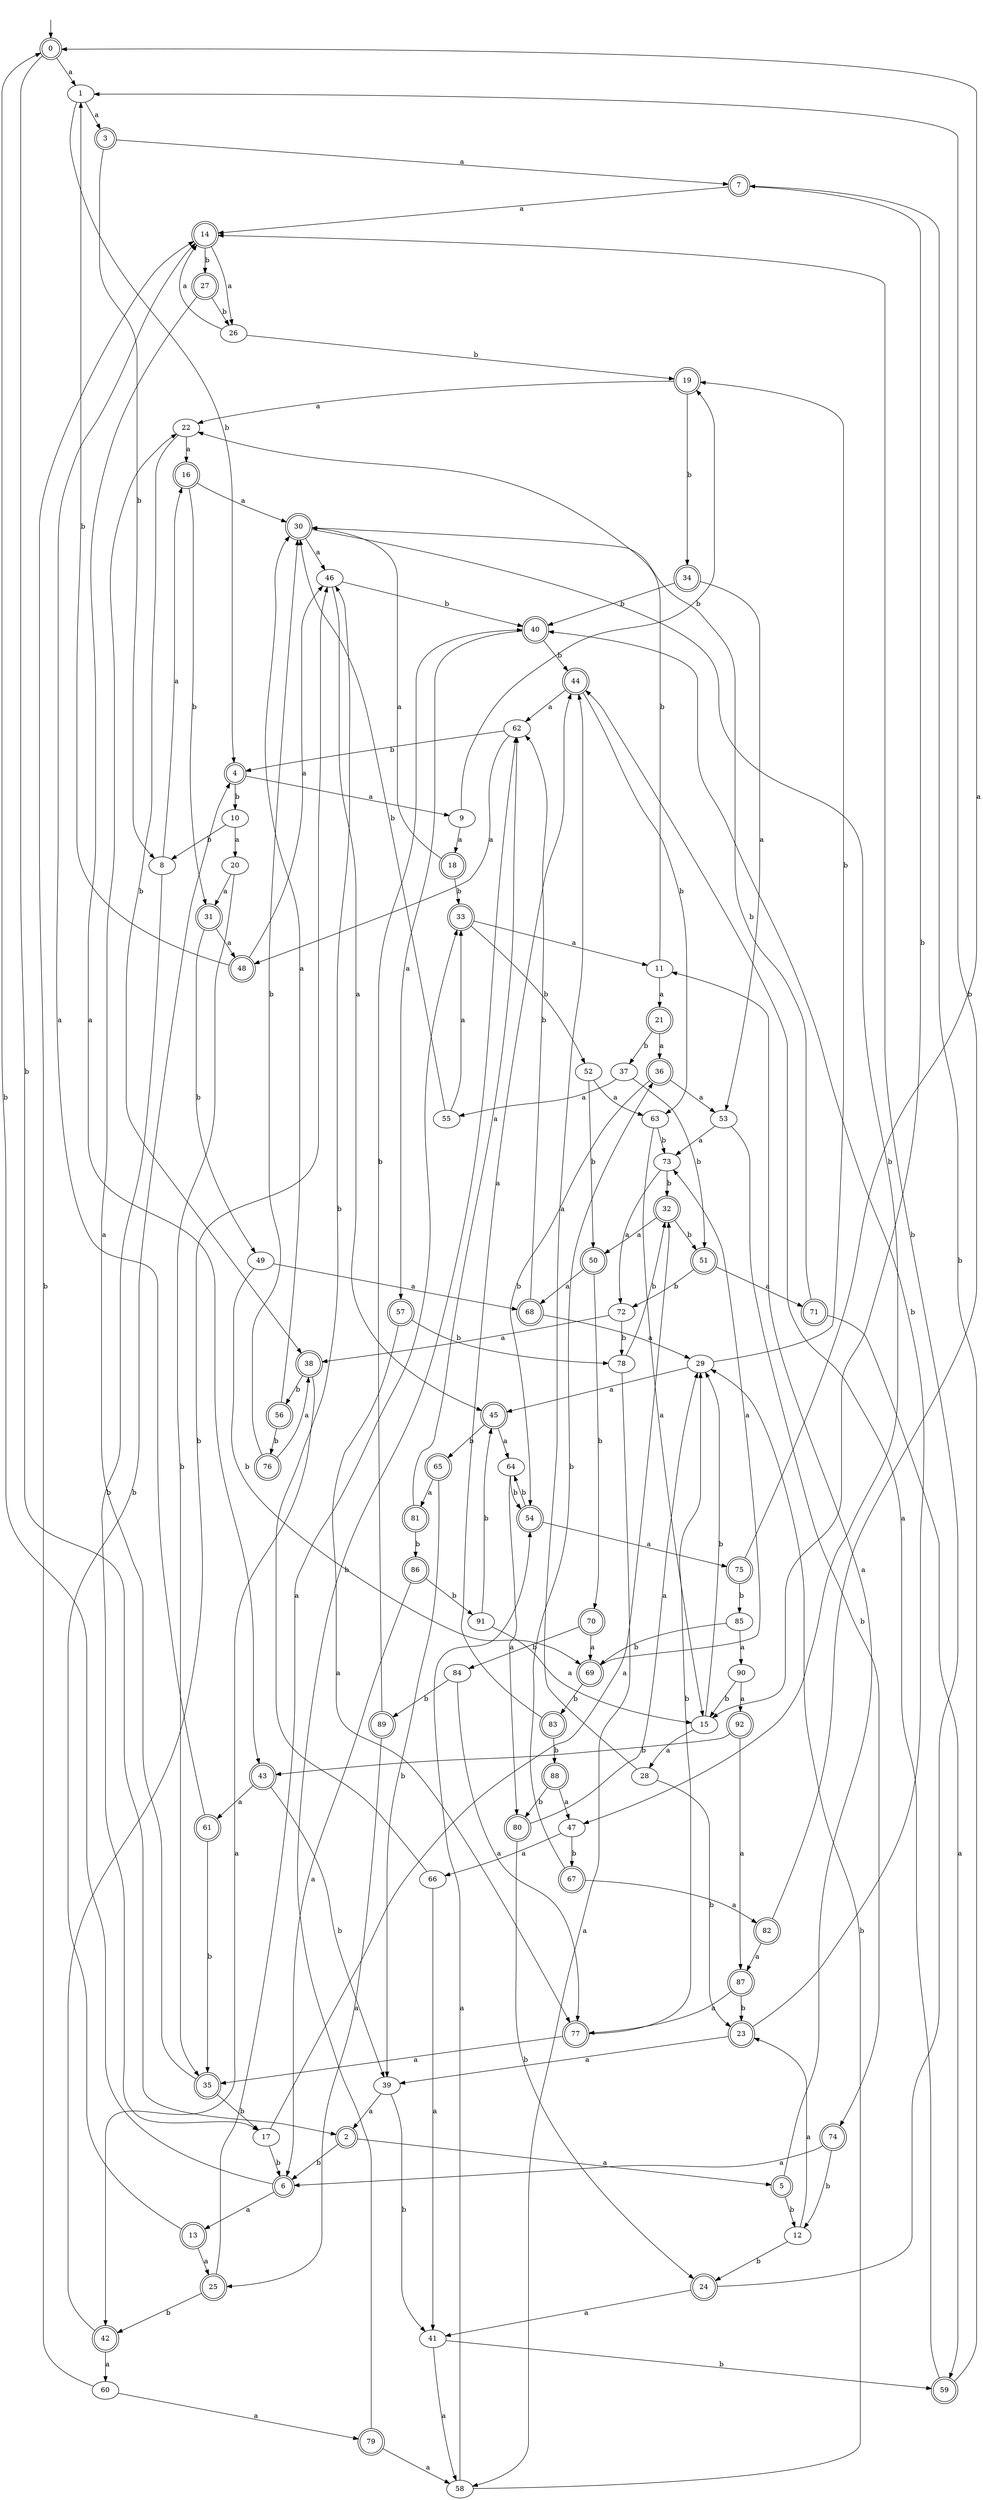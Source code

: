 digraph RandomDFA {
  __start0 [label="", shape=none];
  __start0 -> 0 [label=""];
  0 [shape=circle] [shape=doublecircle]
  0 -> 1 [label="a"]
  0 -> 2 [label="b"]
  1
  1 -> 3 [label="a"]
  1 -> 4 [label="b"]
  2 [shape=doublecircle]
  2 -> 5 [label="a"]
  2 -> 6 [label="b"]
  3 [shape=doublecircle]
  3 -> 7 [label="a"]
  3 -> 8 [label="b"]
  4 [shape=doublecircle]
  4 -> 9 [label="a"]
  4 -> 10 [label="b"]
  5 [shape=doublecircle]
  5 -> 11 [label="a"]
  5 -> 12 [label="b"]
  6 [shape=doublecircle]
  6 -> 13 [label="a"]
  6 -> 0 [label="b"]
  7 [shape=doublecircle]
  7 -> 14 [label="a"]
  7 -> 15 [label="b"]
  8
  8 -> 16 [label="a"]
  8 -> 17 [label="b"]
  9
  9 -> 18 [label="a"]
  9 -> 19 [label="b"]
  10
  10 -> 20 [label="a"]
  10 -> 8 [label="b"]
  11
  11 -> 21 [label="a"]
  11 -> 22 [label="b"]
  12
  12 -> 23 [label="a"]
  12 -> 24 [label="b"]
  13 [shape=doublecircle]
  13 -> 25 [label="a"]
  13 -> 4 [label="b"]
  14 [shape=doublecircle]
  14 -> 26 [label="a"]
  14 -> 27 [label="b"]
  15
  15 -> 28 [label="a"]
  15 -> 29 [label="b"]
  16 [shape=doublecircle]
  16 -> 30 [label="a"]
  16 -> 31 [label="b"]
  17
  17 -> 32 [label="a"]
  17 -> 6 [label="b"]
  18 [shape=doublecircle]
  18 -> 30 [label="a"]
  18 -> 33 [label="b"]
  19 [shape=doublecircle]
  19 -> 22 [label="a"]
  19 -> 34 [label="b"]
  20
  20 -> 31 [label="a"]
  20 -> 35 [label="b"]
  21 [shape=doublecircle]
  21 -> 36 [label="a"]
  21 -> 37 [label="b"]
  22
  22 -> 16 [label="a"]
  22 -> 38 [label="b"]
  23 [shape=doublecircle]
  23 -> 39 [label="a"]
  23 -> 40 [label="b"]
  24 [shape=doublecircle]
  24 -> 41 [label="a"]
  24 -> 14 [label="b"]
  25 [shape=doublecircle]
  25 -> 33 [label="a"]
  25 -> 42 [label="b"]
  26
  26 -> 14 [label="a"]
  26 -> 19 [label="b"]
  27 [shape=doublecircle]
  27 -> 43 [label="a"]
  27 -> 26 [label="b"]
  28
  28 -> 44 [label="a"]
  28 -> 23 [label="b"]
  29
  29 -> 45 [label="a"]
  29 -> 19 [label="b"]
  30 [shape=doublecircle]
  30 -> 46 [label="a"]
  30 -> 47 [label="b"]
  31 [shape=doublecircle]
  31 -> 48 [label="a"]
  31 -> 49 [label="b"]
  32 [shape=doublecircle]
  32 -> 50 [label="a"]
  32 -> 51 [label="b"]
  33 [shape=doublecircle]
  33 -> 11 [label="a"]
  33 -> 52 [label="b"]
  34 [shape=doublecircle]
  34 -> 53 [label="a"]
  34 -> 40 [label="b"]
  35 [shape=doublecircle]
  35 -> 22 [label="a"]
  35 -> 17 [label="b"]
  36 [shape=doublecircle]
  36 -> 53 [label="a"]
  36 -> 54 [label="b"]
  37
  37 -> 55 [label="a"]
  37 -> 51 [label="b"]
  38 [shape=doublecircle]
  38 -> 42 [label="a"]
  38 -> 56 [label="b"]
  39
  39 -> 2 [label="a"]
  39 -> 41 [label="b"]
  40 [shape=doublecircle]
  40 -> 57 [label="a"]
  40 -> 44 [label="b"]
  41
  41 -> 58 [label="a"]
  41 -> 59 [label="b"]
  42 [shape=doublecircle]
  42 -> 60 [label="a"]
  42 -> 46 [label="b"]
  43 [shape=doublecircle]
  43 -> 61 [label="a"]
  43 -> 39 [label="b"]
  44 [shape=doublecircle]
  44 -> 62 [label="a"]
  44 -> 63 [label="b"]
  45 [shape=doublecircle]
  45 -> 64 [label="a"]
  45 -> 65 [label="b"]
  46
  46 -> 45 [label="a"]
  46 -> 40 [label="b"]
  47
  47 -> 66 [label="a"]
  47 -> 67 [label="b"]
  48 [shape=doublecircle]
  48 -> 46 [label="a"]
  48 -> 1 [label="b"]
  49
  49 -> 68 [label="a"]
  49 -> 69 [label="b"]
  50 [shape=doublecircle]
  50 -> 68 [label="a"]
  50 -> 70 [label="b"]
  51 [shape=doublecircle]
  51 -> 71 [label="a"]
  51 -> 72 [label="b"]
  52
  52 -> 63 [label="a"]
  52 -> 50 [label="b"]
  53
  53 -> 73 [label="a"]
  53 -> 74 [label="b"]
  54 [shape=doublecircle]
  54 -> 75 [label="a"]
  54 -> 64 [label="b"]
  55
  55 -> 33 [label="a"]
  55 -> 30 [label="b"]
  56 [shape=doublecircle]
  56 -> 30 [label="a"]
  56 -> 76 [label="b"]
  57 [shape=doublecircle]
  57 -> 77 [label="a"]
  57 -> 78 [label="b"]
  58
  58 -> 54 [label="a"]
  58 -> 29 [label="b"]
  59 [shape=doublecircle]
  59 -> 44 [label="a"]
  59 -> 7 [label="b"]
  60
  60 -> 79 [label="a"]
  60 -> 14 [label="b"]
  61 [shape=doublecircle]
  61 -> 14 [label="a"]
  61 -> 35 [label="b"]
  62
  62 -> 48 [label="a"]
  62 -> 4 [label="b"]
  63
  63 -> 15 [label="a"]
  63 -> 73 [label="b"]
  64
  64 -> 80 [label="a"]
  64 -> 54 [label="b"]
  65 [shape=doublecircle]
  65 -> 81 [label="a"]
  65 -> 39 [label="b"]
  66
  66 -> 41 [label="a"]
  66 -> 46 [label="b"]
  67 [shape=doublecircle]
  67 -> 82 [label="a"]
  67 -> 36 [label="b"]
  68 [shape=doublecircle]
  68 -> 29 [label="a"]
  68 -> 62 [label="b"]
  69 [shape=doublecircle]
  69 -> 73 [label="a"]
  69 -> 83 [label="b"]
  70 [shape=doublecircle]
  70 -> 69 [label="a"]
  70 -> 84 [label="b"]
  71 [shape=doublecircle]
  71 -> 59 [label="a"]
  71 -> 30 [label="b"]
  72
  72 -> 38 [label="a"]
  72 -> 78 [label="b"]
  73
  73 -> 72 [label="a"]
  73 -> 32 [label="b"]
  74 [shape=doublecircle]
  74 -> 6 [label="a"]
  74 -> 12 [label="b"]
  75 [shape=doublecircle]
  75 -> 0 [label="a"]
  75 -> 85 [label="b"]
  76 [shape=doublecircle]
  76 -> 38 [label="a"]
  76 -> 30 [label="b"]
  77 [shape=doublecircle]
  77 -> 35 [label="a"]
  77 -> 29 [label="b"]
  78
  78 -> 58 [label="a"]
  78 -> 32 [label="b"]
  79 [shape=doublecircle]
  79 -> 58 [label="a"]
  79 -> 62 [label="b"]
  80 [shape=doublecircle]
  80 -> 29 [label="a"]
  80 -> 24 [label="b"]
  81 [shape=doublecircle]
  81 -> 62 [label="a"]
  81 -> 86 [label="b"]
  82 [shape=doublecircle]
  82 -> 87 [label="a"]
  82 -> 1 [label="b"]
  83 [shape=doublecircle]
  83 -> 44 [label="a"]
  83 -> 88 [label="b"]
  84
  84 -> 77 [label="a"]
  84 -> 89 [label="b"]
  85
  85 -> 90 [label="a"]
  85 -> 69 [label="b"]
  86 [shape=doublecircle]
  86 -> 6 [label="a"]
  86 -> 91 [label="b"]
  87 [shape=doublecircle]
  87 -> 77 [label="a"]
  87 -> 23 [label="b"]
  88 [shape=doublecircle]
  88 -> 47 [label="a"]
  88 -> 80 [label="b"]
  89 [shape=doublecircle]
  89 -> 25 [label="a"]
  89 -> 40 [label="b"]
  90
  90 -> 92 [label="a"]
  90 -> 15 [label="b"]
  91
  91 -> 15 [label="a"]
  91 -> 45 [label="b"]
  92 [shape=doublecircle]
  92 -> 87 [label="a"]
  92 -> 43 [label="b"]
}
